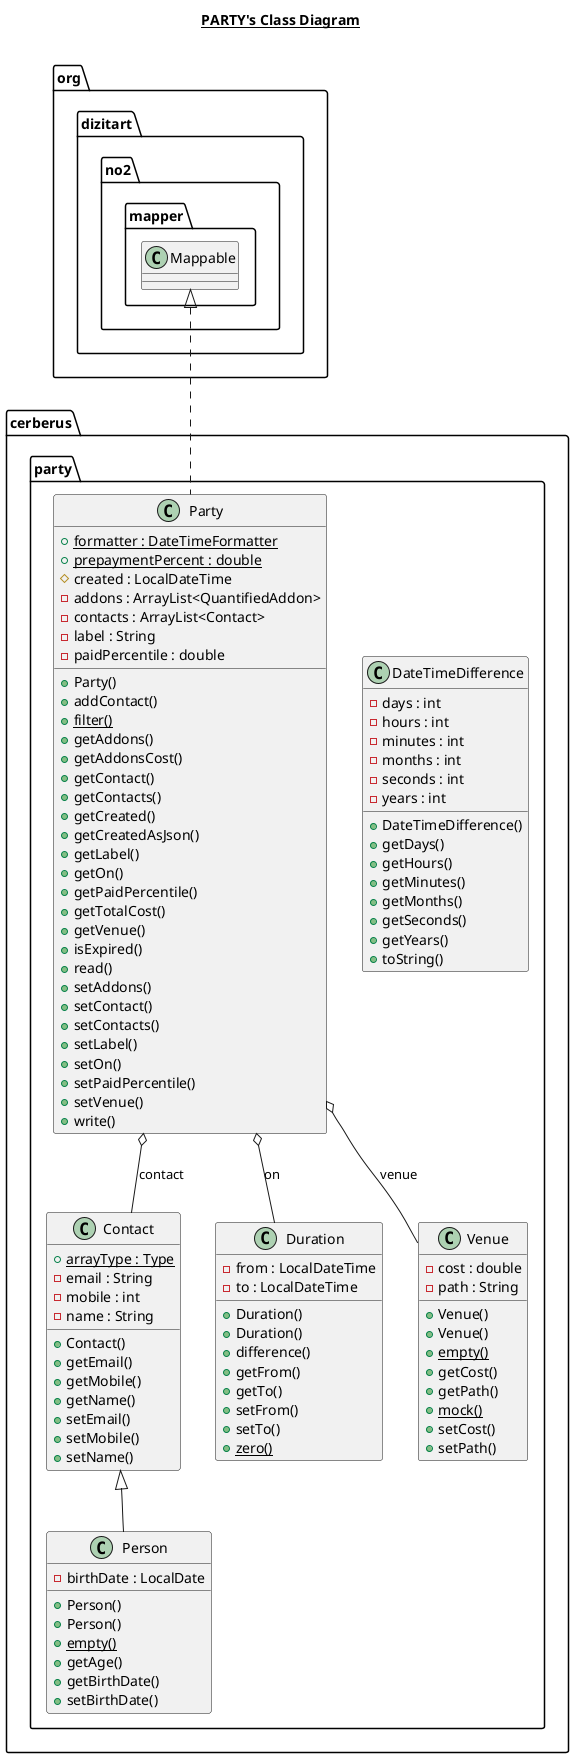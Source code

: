 @startuml

title __PARTY's Class Diagram__\n

  namespace cerberus {
    namespace party {
      class cerberus.party.Contact {
          {static} + arrayType : Type
          - email : String
          - mobile : int
          - name : String
          + Contact()
          + getEmail()
          + getMobile()
          + getName()
          + setEmail()
          + setMobile()
          + setName()
      }
    }
  }
  

  namespace cerberus {
    namespace party {
      class cerberus.party.DateTimeDifference {
          - days : int
          - hours : int
          - minutes : int
          - months : int
          - seconds : int
          - years : int
          + DateTimeDifference()
          + getDays()
          + getHours()
          + getMinutes()
          + getMonths()
          + getSeconds()
          + getYears()
          + toString()
      }
    }
  }
  

  namespace cerberus {
    namespace party {
      class cerberus.party.Duration {
          - from : LocalDateTime
          - to : LocalDateTime
          + Duration()
          + Duration()
          + difference()
          + getFrom()
          + getTo()
          + setFrom()
          + setTo()
          {static} + zero()
      }
    }
  }
  

  namespace cerberus {
    namespace party {
      class cerberus.party.Party {
          {static} + formatter : DateTimeFormatter
          {static} + prepaymentPercent : double
          # created : LocalDateTime
          - addons : ArrayList<QuantifiedAddon>
          - contacts : ArrayList<Contact>
          - label : String
          - paidPercentile : double
          + Party()
          + addContact()
          {static} + filter()
          + getAddons()
          + getAddonsCost()
          + getContact()
          + getContacts()
          + getCreated()
          + getCreatedAsJson()
          + getLabel()
          + getOn()
          + getPaidPercentile()
          + getTotalCost()
          + getVenue()
          + isExpired()
          + read()
          + setAddons()
          + setContact()
          + setContacts()
          + setLabel()
          + setOn()
          + setPaidPercentile()
          + setVenue()
          + write()
      }
    }
  }
  

  namespace cerberus {
    namespace party {
      class cerberus.party.Person {
          - birthDate : LocalDate
          + Person()
          + Person()
          {static} + empty()
          + getAge()
          + getBirthDate()
          + setBirthDate()
      }
    }
  }
  

  namespace cerberus {
    namespace party {
      class cerberus.party.Venue {
          - cost : double
          - path : String
          + Venue()
          + Venue()
          {static} + empty()
          + getCost()
          + getPath()
          {static} + mock()
          + setCost()
          + setPath()
      }
    }
  }
  

  cerberus.party.Party .up.|> org.dizitart.no2.mapper.Mappable
  cerberus.party.Party o-- cerberus.party.Contact : contact
  cerberus.party.Party o-- cerberus.party.Duration : on
  cerberus.party.Party o-- cerberus.party.Venue : venue
  cerberus.party.Person -up-|> cerberus.party.Contact




@enduml
